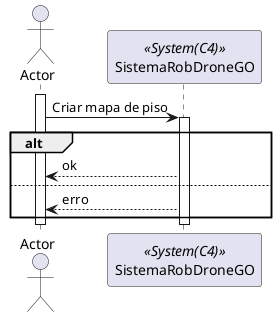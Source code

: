 @startuml vp1
actor Actor as actor
participant SistemaRobDroneGO as srdg <<System(C4)>>

activate actor
actor -> srdg: Criar mapa de piso
activate srdg
alt 
srdg --> actor : ok
else
srdg --> actor : erro
end
deactivate srdg
deactivate actor
@enduml
